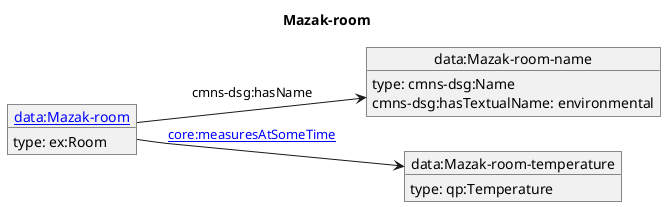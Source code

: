 @startuml
skinparam linetype polyline
left to right direction
title Mazak-room
object "[[./Mazak-room.html data:Mazak-room]]" as o1 {
 type: ex:Room 
}
object "data:Mazak-room-name" as o2 {
 type: cmns-dsg:Name 
}
object "data:Mazak-room-temperature" as o3 {
 type: qp:Temperature 
}
o1 --> o2 : cmns-dsg:hasName
o2 : cmns-dsg:hasTextualName: environmental
o1 --> o3 : [[https://spec.industrialontologies.org/ontology/core/Core/measuresAtSomeTime core:measuresAtSomeTime]]
@enduml
